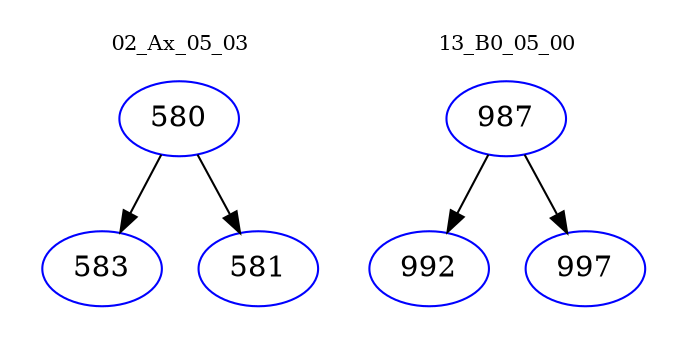digraph{
subgraph cluster_0 {
color = white
label = "02_Ax_05_03";
fontsize=10;
T0_580 [label="580", color="blue"]
T0_580 -> T0_583 [color="black"]
T0_583 [label="583", color="blue"]
T0_580 -> T0_581 [color="black"]
T0_581 [label="581", color="blue"]
}
subgraph cluster_1 {
color = white
label = "13_B0_05_00";
fontsize=10;
T1_987 [label="987", color="blue"]
T1_987 -> T1_992 [color="black"]
T1_992 [label="992", color="blue"]
T1_987 -> T1_997 [color="black"]
T1_997 [label="997", color="blue"]
}
}
